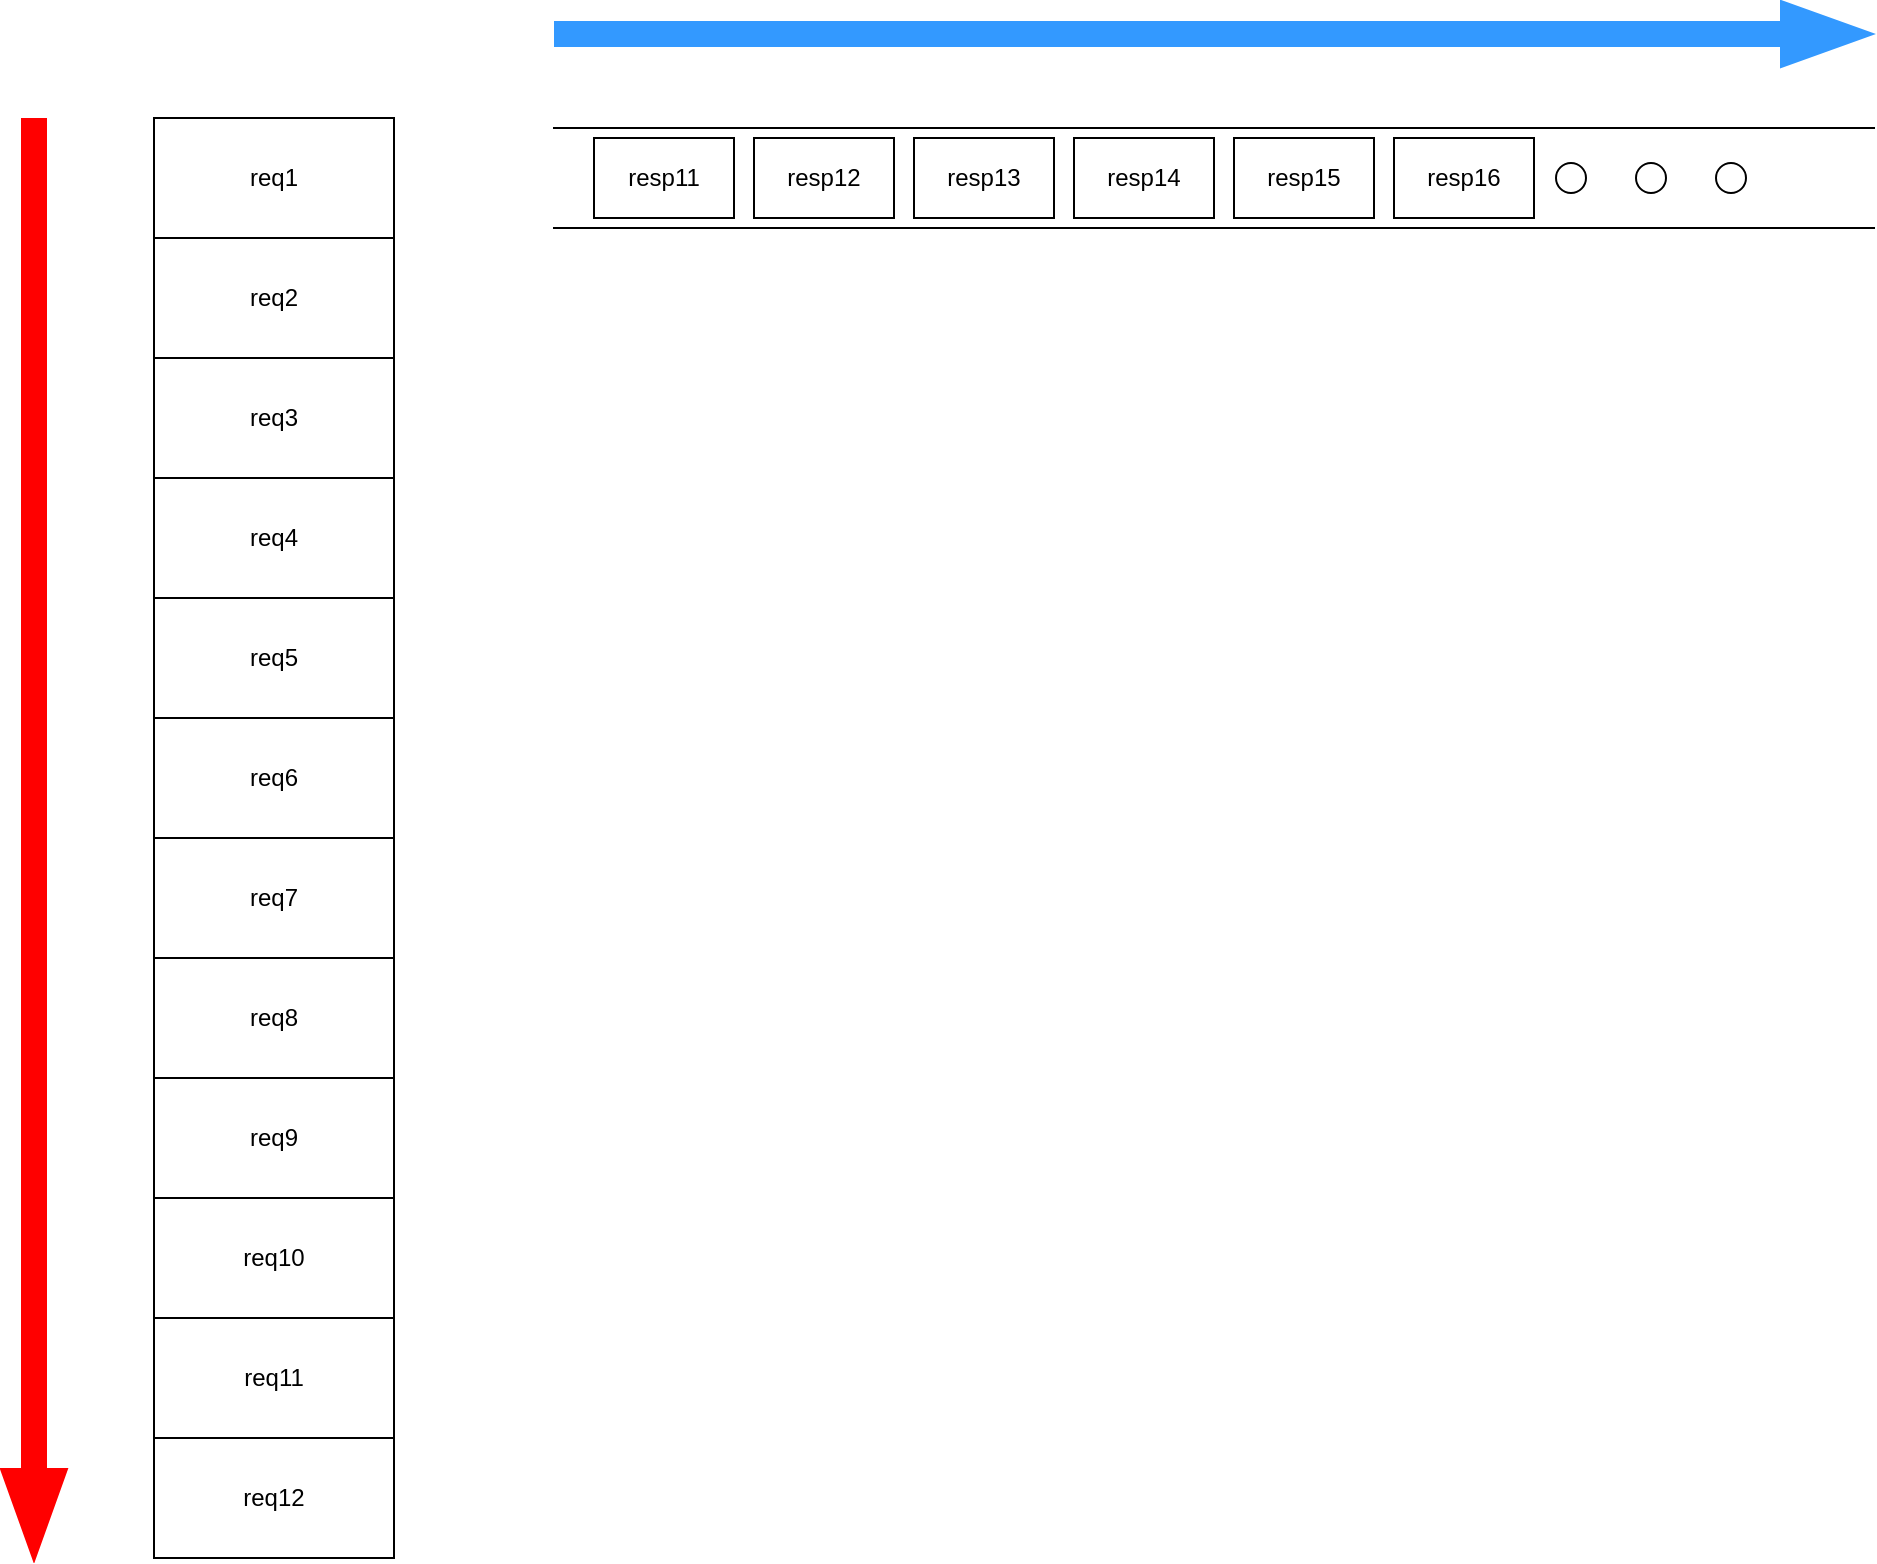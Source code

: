 <mxfile version="20.2.4" type="github">
  <diagram id="CEhHERqnVkYraUOetQR8" name="第 1 页">
    <mxGraphModel dx="883" dy="589" grid="1" gridSize="10" guides="1" tooltips="1" connect="1" arrows="1" fold="1" page="1" pageScale="1" pageWidth="827" pageHeight="1169" math="0" shadow="0">
      <root>
        <mxCell id="0" />
        <mxCell id="1" parent="0" />
        <mxCell id="UEkjU5cYx91M-_5c_535-78" value="req1" style="rounded=0;whiteSpace=wrap;html=1;" vertex="1" parent="1">
          <mxGeometry x="250" y="240" width="120" height="60" as="geometry" />
        </mxCell>
        <mxCell id="UEkjU5cYx91M-_5c_535-80" value="req2" style="rounded=0;whiteSpace=wrap;html=1;" vertex="1" parent="1">
          <mxGeometry x="250" y="300" width="120" height="60" as="geometry" />
        </mxCell>
        <mxCell id="UEkjU5cYx91M-_5c_535-81" value="req3" style="rounded=0;whiteSpace=wrap;html=1;" vertex="1" parent="1">
          <mxGeometry x="250" y="360" width="120" height="60" as="geometry" />
        </mxCell>
        <mxCell id="UEkjU5cYx91M-_5c_535-88" value="req4" style="rounded=0;whiteSpace=wrap;html=1;" vertex="1" parent="1">
          <mxGeometry x="250" y="420" width="120" height="60" as="geometry" />
        </mxCell>
        <mxCell id="UEkjU5cYx91M-_5c_535-89" value="req5" style="rounded=0;whiteSpace=wrap;html=1;" vertex="1" parent="1">
          <mxGeometry x="250" y="480" width="120" height="60" as="geometry" />
        </mxCell>
        <mxCell id="UEkjU5cYx91M-_5c_535-90" value="req6" style="rounded=0;whiteSpace=wrap;html=1;" vertex="1" parent="1">
          <mxGeometry x="250" y="540" width="120" height="60" as="geometry" />
        </mxCell>
        <mxCell id="UEkjU5cYx91M-_5c_535-91" value="req7" style="rounded=0;whiteSpace=wrap;html=1;" vertex="1" parent="1">
          <mxGeometry x="250" y="600" width="120" height="60" as="geometry" />
        </mxCell>
        <mxCell id="UEkjU5cYx91M-_5c_535-92" value="req8" style="rounded=0;whiteSpace=wrap;html=1;" vertex="1" parent="1">
          <mxGeometry x="250" y="660" width="120" height="60" as="geometry" />
        </mxCell>
        <mxCell id="UEkjU5cYx91M-_5c_535-93" value="req9" style="rounded=0;whiteSpace=wrap;html=1;" vertex="1" parent="1">
          <mxGeometry x="250" y="720" width="120" height="60" as="geometry" />
        </mxCell>
        <mxCell id="UEkjU5cYx91M-_5c_535-94" value="req10" style="rounded=0;whiteSpace=wrap;html=1;" vertex="1" parent="1">
          <mxGeometry x="250" y="780" width="120" height="60" as="geometry" />
        </mxCell>
        <mxCell id="UEkjU5cYx91M-_5c_535-95" value="req11" style="rounded=0;whiteSpace=wrap;html=1;" vertex="1" parent="1">
          <mxGeometry x="250" y="840" width="120" height="60" as="geometry" />
        </mxCell>
        <mxCell id="UEkjU5cYx91M-_5c_535-96" value="req12" style="rounded=0;whiteSpace=wrap;html=1;" vertex="1" parent="1">
          <mxGeometry x="250" y="900" width="120" height="60" as="geometry" />
        </mxCell>
        <mxCell id="UEkjU5cYx91M-_5c_535-97" value="" style="endArrow=block;html=1;rounded=0;fillColor=#FF0000;endFill=0;strokeColor=#FF0000;shape=flexArrow;width=12;endSize=15;" edge="1" parent="1">
          <mxGeometry width="50" height="50" relative="1" as="geometry">
            <mxPoint x="190" y="240" as="sourcePoint" />
            <mxPoint x="190" y="962" as="targetPoint" />
          </mxGeometry>
        </mxCell>
        <mxCell id="UEkjU5cYx91M-_5c_535-99" value="" style="shape=partialRectangle;whiteSpace=wrap;html=1;left=0;right=0;fillColor=none;" vertex="1" parent="1">
          <mxGeometry x="450" y="245" width="660" height="50" as="geometry" />
        </mxCell>
        <mxCell id="UEkjU5cYx91M-_5c_535-100" value="resp11" style="rounded=0;whiteSpace=wrap;html=1;" vertex="1" parent="1">
          <mxGeometry x="470" y="250" width="70" height="40" as="geometry" />
        </mxCell>
        <mxCell id="UEkjU5cYx91M-_5c_535-101" value="resp12" style="rounded=0;whiteSpace=wrap;html=1;" vertex="1" parent="1">
          <mxGeometry x="550" y="250" width="70" height="40" as="geometry" />
        </mxCell>
        <mxCell id="UEkjU5cYx91M-_5c_535-102" value="resp13" style="rounded=0;whiteSpace=wrap;html=1;" vertex="1" parent="1">
          <mxGeometry x="630" y="250" width="70" height="40" as="geometry" />
        </mxCell>
        <mxCell id="UEkjU5cYx91M-_5c_535-103" value="resp14" style="rounded=0;whiteSpace=wrap;html=1;" vertex="1" parent="1">
          <mxGeometry x="710" y="250" width="70" height="40" as="geometry" />
        </mxCell>
        <mxCell id="UEkjU5cYx91M-_5c_535-104" value="" style="ellipse;whiteSpace=wrap;html=1;aspect=fixed;" vertex="1" parent="1">
          <mxGeometry x="991" y="262.5" width="15" height="15" as="geometry" />
        </mxCell>
        <mxCell id="UEkjU5cYx91M-_5c_535-105" value="" style="ellipse;whiteSpace=wrap;html=1;aspect=fixed;" vertex="1" parent="1">
          <mxGeometry x="1031" y="262.5" width="15" height="15" as="geometry" />
        </mxCell>
        <mxCell id="UEkjU5cYx91M-_5c_535-106" value="" style="ellipse;whiteSpace=wrap;html=1;aspect=fixed;" vertex="1" parent="1">
          <mxGeometry x="951" y="262.5" width="15" height="15" as="geometry" />
        </mxCell>
        <mxCell id="UEkjU5cYx91M-_5c_535-109" value="resp15" style="rounded=0;whiteSpace=wrap;html=1;" vertex="1" parent="1">
          <mxGeometry x="790" y="250" width="70" height="40" as="geometry" />
        </mxCell>
        <mxCell id="UEkjU5cYx91M-_5c_535-114" value="resp16" style="rounded=0;whiteSpace=wrap;html=1;" vertex="1" parent="1">
          <mxGeometry x="870" y="250" width="70" height="40" as="geometry" />
        </mxCell>
        <mxCell id="UEkjU5cYx91M-_5c_535-115" value="" style="endArrow=block;html=1;rounded=0;fillColor=#3399FF;endFill=0;strokeColor=#3399FF;shape=flexArrow;width=12;endSize=15;" edge="1" parent="1">
          <mxGeometry width="50" height="50" relative="1" as="geometry">
            <mxPoint x="450" y="198" as="sourcePoint" />
            <mxPoint x="1110" y="198" as="targetPoint" />
          </mxGeometry>
        </mxCell>
      </root>
    </mxGraphModel>
  </diagram>
</mxfile>
